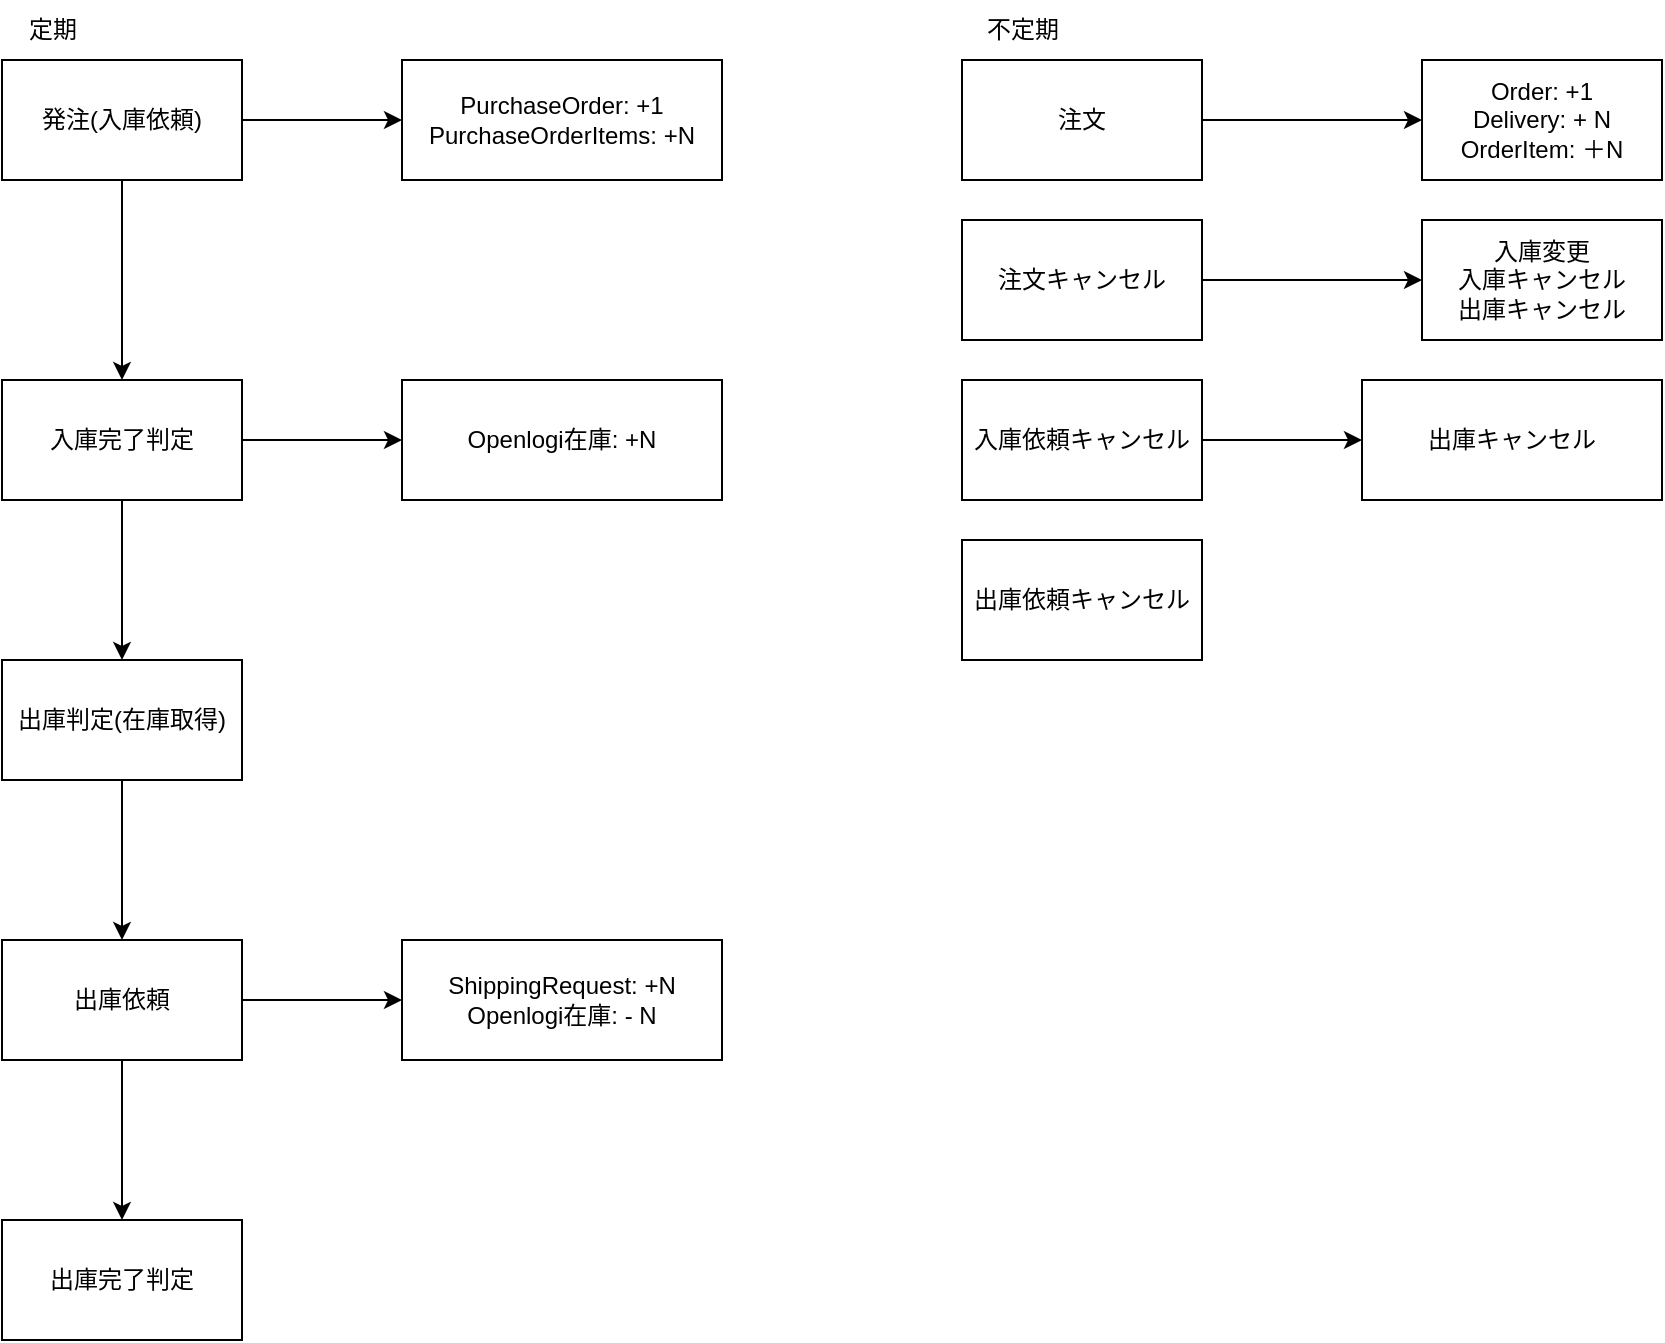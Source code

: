 <mxfile version="20.2.8" type="github">
  <diagram name="Page-1" id="97916047-d0de-89f5-080d-49f4d83e522f">
    <mxGraphModel dx="1662" dy="754" grid="1" gridSize="10" guides="1" tooltips="1" connect="1" arrows="1" fold="1" page="1" pageScale="1.5" pageWidth="1169" pageHeight="827" background="none" math="0" shadow="0">
      <root>
        <mxCell id="0" />
        <mxCell id="1" parent="0" />
        <mxCell id="b14wwS_qmOMuhVWsF1MZ-58" value="" style="edgeStyle=orthogonalEdgeStyle;rounded=0;orthogonalLoop=1;jettySize=auto;html=1;" edge="1" parent="1" source="b14wwS_qmOMuhVWsF1MZ-55" target="b14wwS_qmOMuhVWsF1MZ-57">
          <mxGeometry relative="1" as="geometry" />
        </mxCell>
        <mxCell id="b14wwS_qmOMuhVWsF1MZ-55" value="注文" style="whiteSpace=wrap;html=1;" vertex="1" parent="1">
          <mxGeometry x="640" y="280" width="120" height="60" as="geometry" />
        </mxCell>
        <mxCell id="b14wwS_qmOMuhVWsF1MZ-57" value="Order: +1&lt;br&gt;Delivery: + N&lt;br&gt;OrderItem: ＋N" style="whiteSpace=wrap;html=1;" vertex="1" parent="1">
          <mxGeometry x="870" y="280" width="120" height="60" as="geometry" />
        </mxCell>
        <mxCell id="b14wwS_qmOMuhVWsF1MZ-71" value="" style="edgeStyle=orthogonalEdgeStyle;rounded=0;orthogonalLoop=1;jettySize=auto;html=1;" edge="1" parent="1" source="b14wwS_qmOMuhVWsF1MZ-67" target="b14wwS_qmOMuhVWsF1MZ-70">
          <mxGeometry relative="1" as="geometry" />
        </mxCell>
        <mxCell id="b14wwS_qmOMuhVWsF1MZ-73" value="" style="edgeStyle=orthogonalEdgeStyle;rounded=0;orthogonalLoop=1;jettySize=auto;html=1;" edge="1" parent="1" source="b14wwS_qmOMuhVWsF1MZ-67" target="b14wwS_qmOMuhVWsF1MZ-72">
          <mxGeometry relative="1" as="geometry" />
        </mxCell>
        <mxCell id="b14wwS_qmOMuhVWsF1MZ-67" value="発注(入庫依頼)" style="whiteSpace=wrap;html=1;" vertex="1" parent="1">
          <mxGeometry x="160" y="280" width="120" height="60" as="geometry" />
        </mxCell>
        <mxCell id="b14wwS_qmOMuhVWsF1MZ-68" value="不定期" style="text;html=1;align=center;verticalAlign=middle;resizable=0;points=[];autosize=1;strokeColor=none;fillColor=none;" vertex="1" parent="1">
          <mxGeometry x="640" y="250" width="60" height="30" as="geometry" />
        </mxCell>
        <mxCell id="b14wwS_qmOMuhVWsF1MZ-69" value="定期" style="text;html=1;align=center;verticalAlign=middle;resizable=0;points=[];autosize=1;strokeColor=none;fillColor=none;rotation=0;" vertex="1" parent="1">
          <mxGeometry x="160" y="250" width="50" height="30" as="geometry" />
        </mxCell>
        <mxCell id="b14wwS_qmOMuhVWsF1MZ-70" value="PurchaseOrder: +1&lt;br&gt;PurchaseOrderItems: +N" style="whiteSpace=wrap;html=1;" vertex="1" parent="1">
          <mxGeometry x="360" y="280" width="160" height="60" as="geometry" />
        </mxCell>
        <mxCell id="b14wwS_qmOMuhVWsF1MZ-78" value="" style="edgeStyle=orthogonalEdgeStyle;rounded=0;orthogonalLoop=1;jettySize=auto;html=1;" edge="1" parent="1" source="b14wwS_qmOMuhVWsF1MZ-72" target="b14wwS_qmOMuhVWsF1MZ-77">
          <mxGeometry relative="1" as="geometry" />
        </mxCell>
        <mxCell id="b14wwS_qmOMuhVWsF1MZ-80" value="" style="edgeStyle=orthogonalEdgeStyle;rounded=0;orthogonalLoop=1;jettySize=auto;html=1;" edge="1" parent="1" source="b14wwS_qmOMuhVWsF1MZ-72" target="b14wwS_qmOMuhVWsF1MZ-79">
          <mxGeometry relative="1" as="geometry" />
        </mxCell>
        <mxCell id="b14wwS_qmOMuhVWsF1MZ-72" value="入庫完了判定" style="whiteSpace=wrap;html=1;" vertex="1" parent="1">
          <mxGeometry x="160" y="440" width="120" height="60" as="geometry" />
        </mxCell>
        <mxCell id="b14wwS_qmOMuhVWsF1MZ-77" value="Openlogi在庫: +N" style="whiteSpace=wrap;html=1;" vertex="1" parent="1">
          <mxGeometry x="360" y="440" width="160" height="60" as="geometry" />
        </mxCell>
        <mxCell id="b14wwS_qmOMuhVWsF1MZ-82" value="" style="edgeStyle=orthogonalEdgeStyle;rounded=0;orthogonalLoop=1;jettySize=auto;html=1;" edge="1" parent="1" source="b14wwS_qmOMuhVWsF1MZ-79" target="b14wwS_qmOMuhVWsF1MZ-81">
          <mxGeometry relative="1" as="geometry" />
        </mxCell>
        <mxCell id="b14wwS_qmOMuhVWsF1MZ-79" value="出庫判定(在庫取得)" style="whiteSpace=wrap;html=1;" vertex="1" parent="1">
          <mxGeometry x="160" y="580" width="120" height="60" as="geometry" />
        </mxCell>
        <mxCell id="b14wwS_qmOMuhVWsF1MZ-84" value="" style="edgeStyle=orthogonalEdgeStyle;rounded=0;orthogonalLoop=1;jettySize=auto;html=1;" edge="1" parent="1" source="b14wwS_qmOMuhVWsF1MZ-81" target="b14wwS_qmOMuhVWsF1MZ-83">
          <mxGeometry relative="1" as="geometry" />
        </mxCell>
        <mxCell id="b14wwS_qmOMuhVWsF1MZ-86" value="" style="edgeStyle=orthogonalEdgeStyle;rounded=0;orthogonalLoop=1;jettySize=auto;html=1;" edge="1" parent="1" source="b14wwS_qmOMuhVWsF1MZ-81" target="b14wwS_qmOMuhVWsF1MZ-85">
          <mxGeometry relative="1" as="geometry" />
        </mxCell>
        <mxCell id="b14wwS_qmOMuhVWsF1MZ-81" value="出庫依頼" style="whiteSpace=wrap;html=1;" vertex="1" parent="1">
          <mxGeometry x="160" y="720" width="120" height="60" as="geometry" />
        </mxCell>
        <mxCell id="b14wwS_qmOMuhVWsF1MZ-83" value="ShippingRequest: +N&lt;br&gt;Openlogi在庫: - N" style="whiteSpace=wrap;html=1;" vertex="1" parent="1">
          <mxGeometry x="360" y="720" width="160" height="60" as="geometry" />
        </mxCell>
        <mxCell id="b14wwS_qmOMuhVWsF1MZ-85" value="出庫完了判定" style="whiteSpace=wrap;html=1;" vertex="1" parent="1">
          <mxGeometry x="160" y="860" width="120" height="60" as="geometry" />
        </mxCell>
        <mxCell id="b14wwS_qmOMuhVWsF1MZ-107" value="" style="edgeStyle=orthogonalEdgeStyle;rounded=0;orthogonalLoop=1;jettySize=auto;html=1;" edge="1" parent="1" source="b14wwS_qmOMuhVWsF1MZ-87" target="b14wwS_qmOMuhVWsF1MZ-106">
          <mxGeometry relative="1" as="geometry" />
        </mxCell>
        <mxCell id="b14wwS_qmOMuhVWsF1MZ-87" value="入庫依頼キャンセル" style="whiteSpace=wrap;html=1;" vertex="1" parent="1">
          <mxGeometry x="640" y="440" width="120" height="60" as="geometry" />
        </mxCell>
        <mxCell id="b14wwS_qmOMuhVWsF1MZ-88" value="出庫依頼キャンセル" style="whiteSpace=wrap;html=1;" vertex="1" parent="1">
          <mxGeometry x="640" y="520" width="120" height="60" as="geometry" />
        </mxCell>
        <mxCell id="b14wwS_qmOMuhVWsF1MZ-105" value="" style="edgeStyle=orthogonalEdgeStyle;rounded=0;orthogonalLoop=1;jettySize=auto;html=1;" edge="1" parent="1" source="b14wwS_qmOMuhVWsF1MZ-92" target="b14wwS_qmOMuhVWsF1MZ-104">
          <mxGeometry relative="1" as="geometry" />
        </mxCell>
        <mxCell id="b14wwS_qmOMuhVWsF1MZ-92" value="注文キャンセル&lt;br&gt;" style="whiteSpace=wrap;html=1;" vertex="1" parent="1">
          <mxGeometry x="640" y="360" width="120" height="60" as="geometry" />
        </mxCell>
        <mxCell id="b14wwS_qmOMuhVWsF1MZ-104" value="入庫変更&lt;br&gt;入庫キャンセル&lt;br&gt;出庫キャンセル" style="whiteSpace=wrap;html=1;" vertex="1" parent="1">
          <mxGeometry x="870" y="360" width="120" height="60" as="geometry" />
        </mxCell>
        <mxCell id="b14wwS_qmOMuhVWsF1MZ-106" value="出庫キャンセル" style="whiteSpace=wrap;html=1;" vertex="1" parent="1">
          <mxGeometry x="840" y="440" width="150" height="60" as="geometry" />
        </mxCell>
      </root>
    </mxGraphModel>
  </diagram>
</mxfile>
